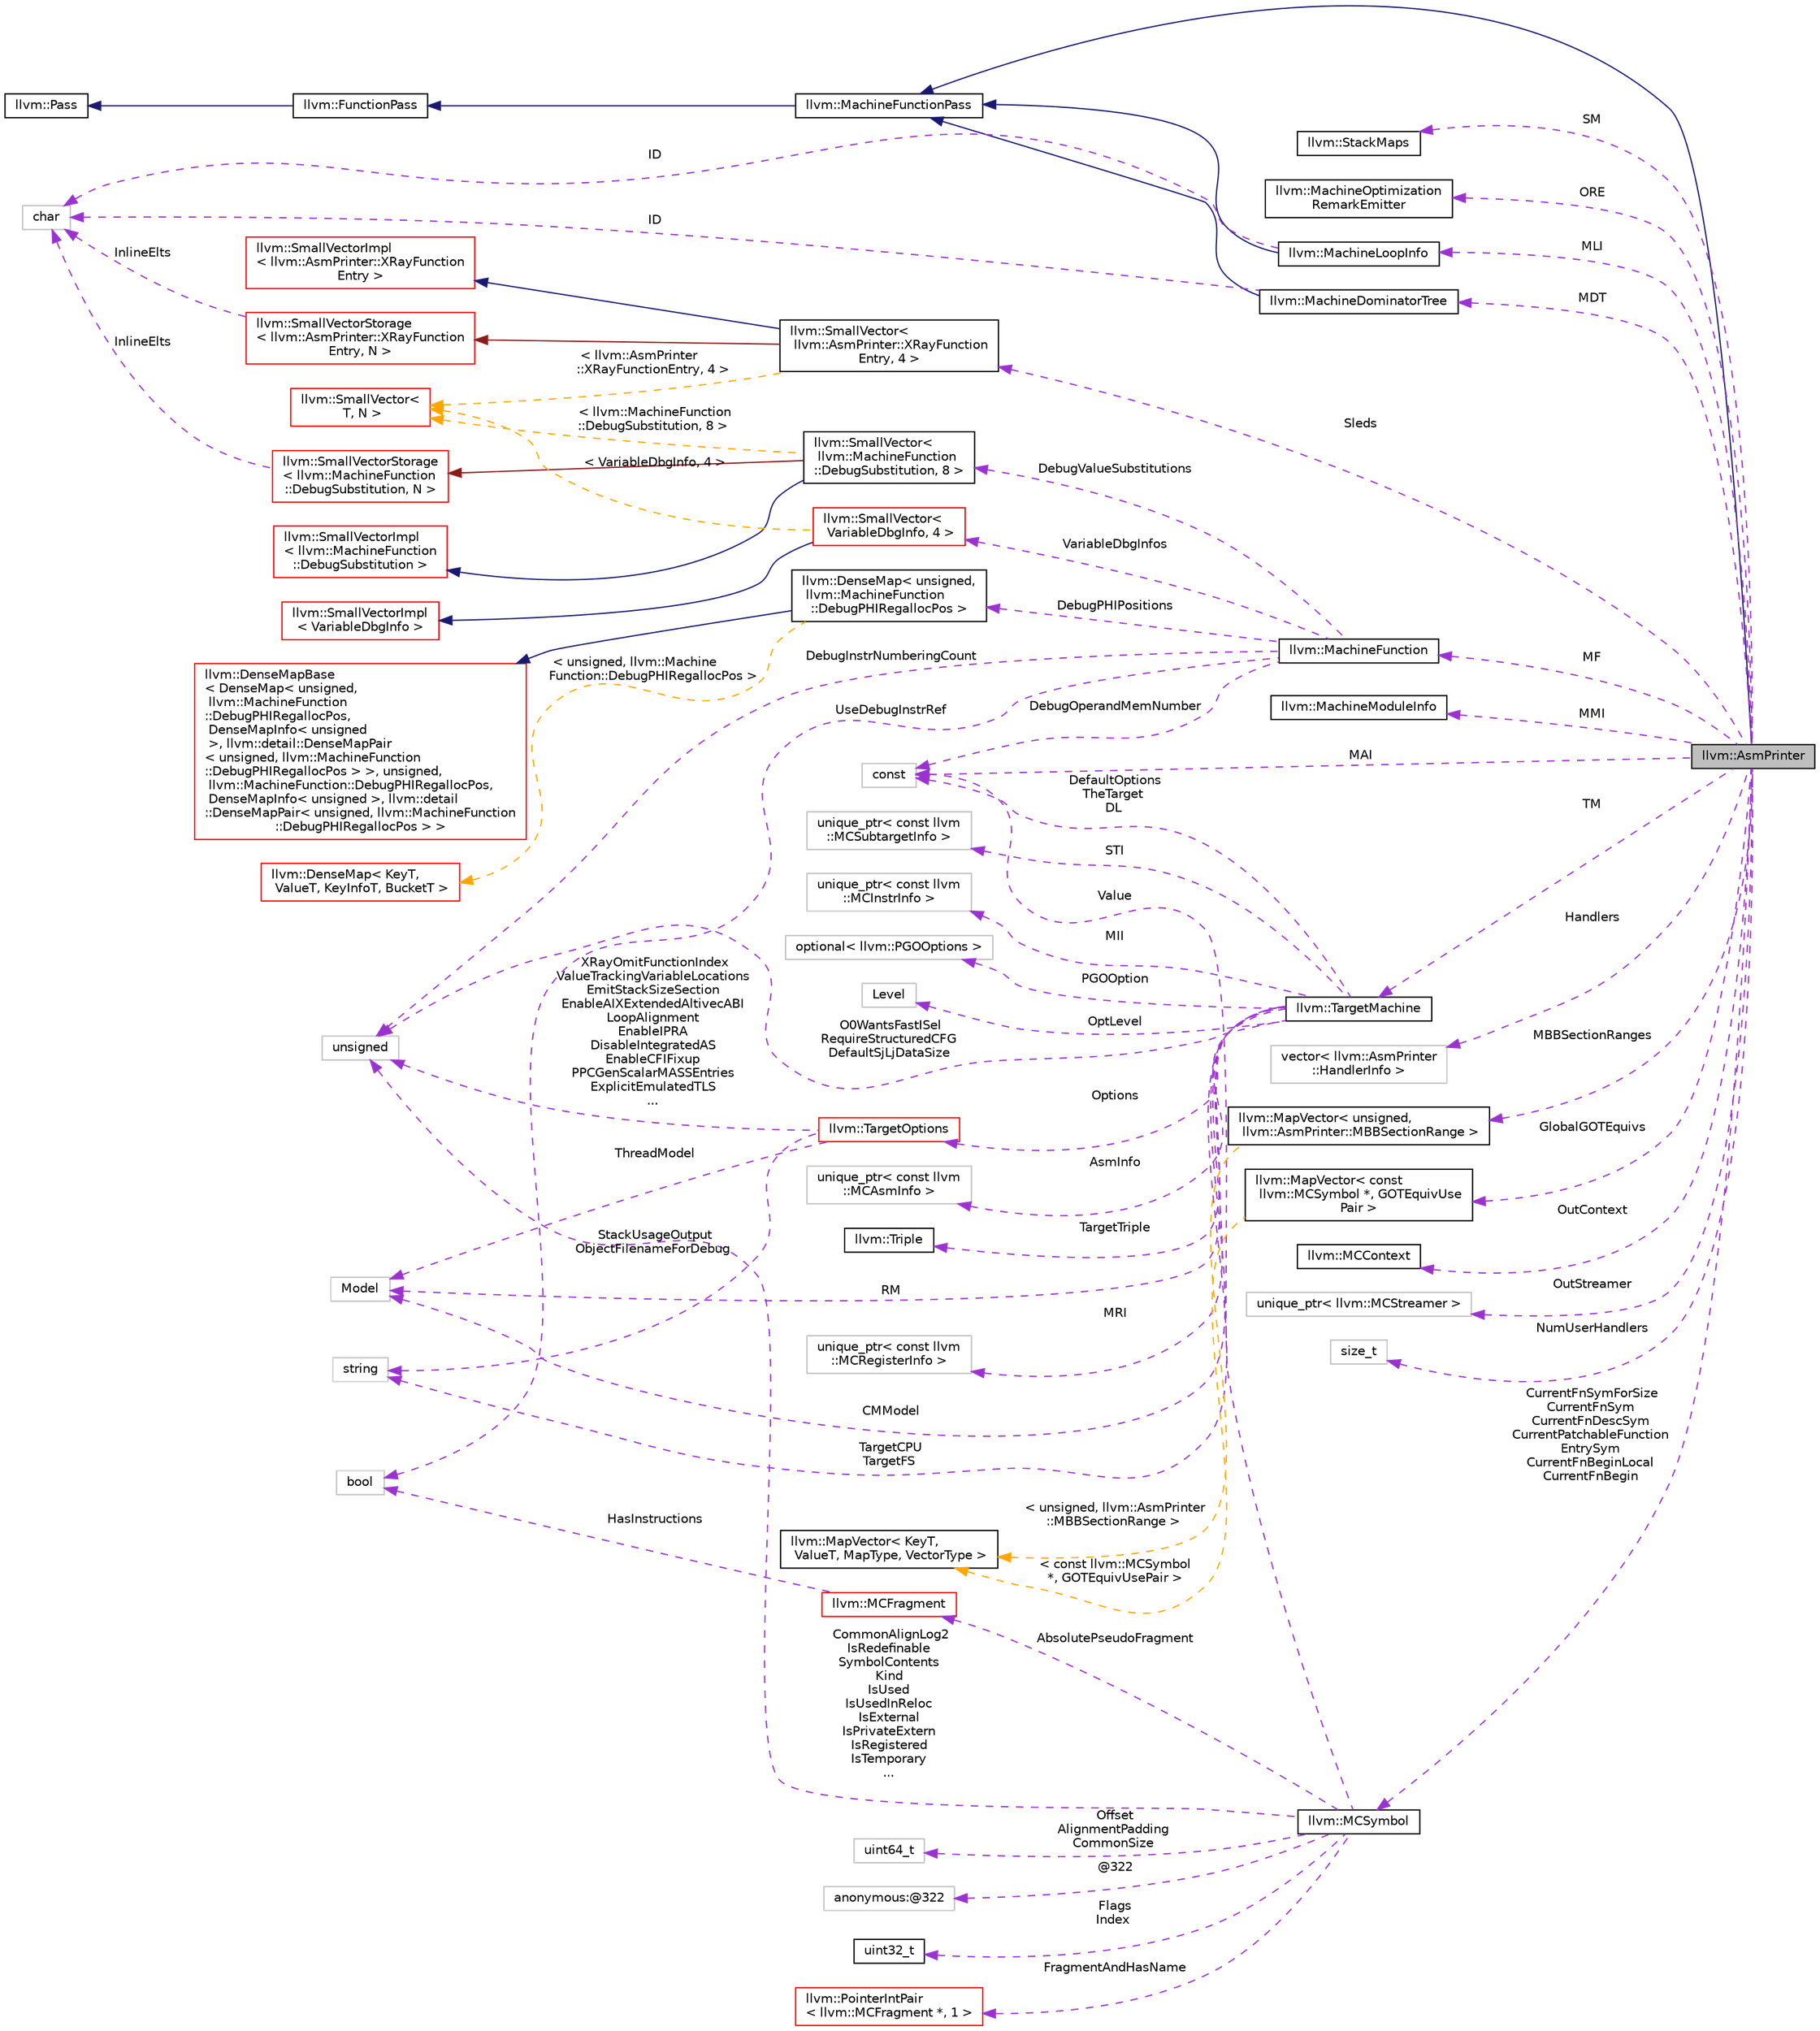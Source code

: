 digraph "llvm::AsmPrinter"
{
 // LATEX_PDF_SIZE
  bgcolor="transparent";
  edge [fontname="Helvetica",fontsize="10",labelfontname="Helvetica",labelfontsize="10"];
  node [fontname="Helvetica",fontsize="10",shape=record];
  rankdir="LR";
  Node1 [label="llvm::AsmPrinter",height=0.2,width=0.4,color="black", fillcolor="grey75", style="filled", fontcolor="black",tooltip="This class is intended to be used as a driving class for all asm writers."];
  Node2 -> Node1 [dir="back",color="midnightblue",fontsize="10",style="solid",fontname="Helvetica"];
  Node2 [label="llvm::MachineFunctionPass",height=0.2,width=0.4,color="black",URL="$classllvm_1_1MachineFunctionPass.html",tooltip="MachineFunctionPass - This class adapts the FunctionPass interface to allow convenient creation of pa..."];
  Node3 -> Node2 [dir="back",color="midnightblue",fontsize="10",style="solid",fontname="Helvetica"];
  Node3 [label="llvm::FunctionPass",height=0.2,width=0.4,color="black",URL="$classllvm_1_1FunctionPass.html",tooltip="FunctionPass class - This class is used to implement most global optimizations."];
  Node4 -> Node3 [dir="back",color="midnightblue",fontsize="10",style="solid",fontname="Helvetica"];
  Node4 [label="llvm::Pass",height=0.2,width=0.4,color="black",URL="$classllvm_1_1Pass.html",tooltip="Pass interface - Implemented by all 'passes'."];
  Node5 -> Node1 [dir="back",color="darkorchid3",fontsize="10",style="dashed",label=" SM" ,fontname="Helvetica"];
  Node5 [label="llvm::StackMaps",height=0.2,width=0.4,color="black",URL="$classllvm_1_1StackMaps.html",tooltip=" "];
  Node6 -> Node1 [dir="back",color="darkorchid3",fontsize="10",style="dashed",label=" ORE" ,fontname="Helvetica"];
  Node6 [label="llvm::MachineOptimization\lRemarkEmitter",height=0.2,width=0.4,color="black",URL="$classllvm_1_1MachineOptimizationRemarkEmitter.html",tooltip="The optimization diagnostic interface."];
  Node7 -> Node1 [dir="back",color="darkorchid3",fontsize="10",style="dashed",label=" MLI" ,fontname="Helvetica"];
  Node7 [label="llvm::MachineLoopInfo",height=0.2,width=0.4,color="black",URL="$classllvm_1_1MachineLoopInfo.html",tooltip=" "];
  Node2 -> Node7 [dir="back",color="midnightblue",fontsize="10",style="solid",fontname="Helvetica"];
  Node8 -> Node7 [dir="back",color="darkorchid3",fontsize="10",style="dashed",label=" ID" ,fontname="Helvetica"];
  Node8 [label="char",height=0.2,width=0.4,color="grey75",tooltip=" "];
  Node9 -> Node1 [dir="back",color="darkorchid3",fontsize="10",style="dashed",label=" MF" ,fontname="Helvetica"];
  Node9 [label="llvm::MachineFunction",height=0.2,width=0.4,color="black",URL="$classllvm_1_1MachineFunction.html",tooltip=" "];
  Node10 -> Node9 [dir="back",color="darkorchid3",fontsize="10",style="dashed",label=" DebugValueSubstitutions" ,fontname="Helvetica"];
  Node10 [label="llvm::SmallVector\<\l llvm::MachineFunction\l::DebugSubstitution, 8 \>",height=0.2,width=0.4,color="black",URL="$classllvm_1_1SmallVector.html",tooltip=" "];
  Node11 -> Node10 [dir="back",color="midnightblue",fontsize="10",style="solid",fontname="Helvetica"];
  Node11 [label="llvm::SmallVectorImpl\l\< llvm::MachineFunction\l::DebugSubstitution \>",height=0.2,width=0.4,color="red",URL="$classllvm_1_1SmallVectorImpl.html",tooltip=" "];
  Node13 -> Node10 [dir="back",color="firebrick4",fontsize="10",style="solid",fontname="Helvetica"];
  Node13 [label="llvm::SmallVectorStorage\l\< llvm::MachineFunction\l::DebugSubstitution, N \>",height=0.2,width=0.4,color="red",URL="$structllvm_1_1SmallVectorStorage.html",tooltip=" "];
  Node8 -> Node13 [dir="back",color="darkorchid3",fontsize="10",style="dashed",label=" InlineElts" ,fontname="Helvetica"];
  Node15 -> Node10 [dir="back",color="orange",fontsize="10",style="dashed",label=" \< llvm::MachineFunction\l::DebugSubstitution, 8 \>" ,fontname="Helvetica"];
  Node15 [label="llvm::SmallVector\<\l T, N \>",height=0.2,width=0.4,color="red",URL="$classllvm_1_1SmallVector.html",tooltip="This is a 'vector' (really, a variable-sized array), optimized for the case when the array is small."];
  Node17 -> Node9 [dir="back",color="darkorchid3",fontsize="10",style="dashed",label=" DebugPHIPositions" ,fontname="Helvetica"];
  Node17 [label="llvm::DenseMap\< unsigned,\l llvm::MachineFunction\l::DebugPHIRegallocPos \>",height=0.2,width=0.4,color="black",URL="$classllvm_1_1DenseMap.html",tooltip=" "];
  Node18 -> Node17 [dir="back",color="midnightblue",fontsize="10",style="solid",fontname="Helvetica"];
  Node18 [label="llvm::DenseMapBase\l\< DenseMap\< unsigned,\l llvm::MachineFunction\l::DebugPHIRegallocPos,\l DenseMapInfo\< unsigned\l \>, llvm::detail::DenseMapPair\l\< unsigned, llvm::MachineFunction\l::DebugPHIRegallocPos \> \>, unsigned,\l llvm::MachineFunction::DebugPHIRegallocPos,\l DenseMapInfo\< unsigned \>, llvm::detail\l::DenseMapPair\< unsigned, llvm::MachineFunction\l::DebugPHIRegallocPos \> \>",height=0.2,width=0.4,color="red",URL="$classllvm_1_1DenseMapBase.html",tooltip=" "];
  Node21 -> Node17 [dir="back",color="orange",fontsize="10",style="dashed",label=" \< unsigned, llvm::Machine\lFunction::DebugPHIRegallocPos \>" ,fontname="Helvetica"];
  Node21 [label="llvm::DenseMap\< KeyT,\l ValueT, KeyInfoT, BucketT \>",height=0.2,width=0.4,color="red",URL="$classllvm_1_1DenseMap.html",tooltip=" "];
  Node23 -> Node9 [dir="back",color="darkorchid3",fontsize="10",style="dashed",label=" UseDebugInstrRef" ,fontname="Helvetica"];
  Node23 [label="bool",height=0.2,width=0.4,color="grey75",tooltip=" "];
  Node24 -> Node9 [dir="back",color="darkorchid3",fontsize="10",style="dashed",label=" DebugOperandMemNumber" ,fontname="Helvetica"];
  Node24 [label="const",height=0.2,width=0.4,color="grey75",tooltip=" "];
  Node25 -> Node9 [dir="back",color="darkorchid3",fontsize="10",style="dashed",label=" DebugInstrNumberingCount" ,fontname="Helvetica"];
  Node25 [label="unsigned",height=0.2,width=0.4,color="grey75",tooltip=" "];
  Node26 -> Node9 [dir="back",color="darkorchid3",fontsize="10",style="dashed",label=" VariableDbgInfos" ,fontname="Helvetica"];
  Node26 [label="llvm::SmallVector\<\l VariableDbgInfo, 4 \>",height=0.2,width=0.4,color="red",URL="$classllvm_1_1SmallVector.html",tooltip=" "];
  Node27 -> Node26 [dir="back",color="midnightblue",fontsize="10",style="solid",fontname="Helvetica"];
  Node27 [label="llvm::SmallVectorImpl\l\< VariableDbgInfo \>",height=0.2,width=0.4,color="red",URL="$classllvm_1_1SmallVectorImpl.html",tooltip=" "];
  Node15 -> Node26 [dir="back",color="orange",fontsize="10",style="dashed",label=" \< VariableDbgInfo, 4 \>" ,fontname="Helvetica"];
  Node29 -> Node1 [dir="back",color="darkorchid3",fontsize="10",style="dashed",label=" MDT" ,fontname="Helvetica"];
  Node29 [label="llvm::MachineDominatorTree",height=0.2,width=0.4,color="black",URL="$classllvm_1_1MachineDominatorTree.html",tooltip="DominatorTree Class - Concrete subclass of DominatorTreeBase that is used to compute a normal dominat..."];
  Node2 -> Node29 [dir="back",color="midnightblue",fontsize="10",style="solid",fontname="Helvetica"];
  Node8 -> Node29 [dir="back",color="darkorchid3",fontsize="10",style="dashed",label=" ID" ,fontname="Helvetica"];
  Node30 -> Node1 [dir="back",color="darkorchid3",fontsize="10",style="dashed",label=" MMI" ,fontname="Helvetica"];
  Node30 [label="llvm::MachineModuleInfo",height=0.2,width=0.4,color="black",URL="$classllvm_1_1MachineModuleInfo.html",tooltip="This class contains meta information specific to a module."];
  Node31 -> Node1 [dir="back",color="darkorchid3",fontsize="10",style="dashed",label=" TM" ,fontname="Helvetica"];
  Node31 [label="llvm::TargetMachine",height=0.2,width=0.4,color="black",URL="$classllvm_1_1TargetMachine.html",tooltip="Primary interface to the complete machine description for the target machine."];
  Node32 -> Node31 [dir="back",color="darkorchid3",fontsize="10",style="dashed",label=" Options" ,fontname="Helvetica"];
  Node32 [label="llvm::TargetOptions",height=0.2,width=0.4,color="red",URL="$classllvm_1_1TargetOptions.html",tooltip=" "];
  Node37 -> Node32 [dir="back",color="darkorchid3",fontsize="10",style="dashed",label=" ThreadModel" ,fontname="Helvetica"];
  Node37 [label="Model",height=0.2,width=0.4,color="grey75",tooltip=" "];
  Node48 -> Node32 [dir="back",color="darkorchid3",fontsize="10",style="dashed",label=" StackUsageOutput\nObjectFilenameForDebug" ,fontname="Helvetica"];
  Node48 [label="string",height=0.2,width=0.4,color="grey75",tooltip=" "];
  Node25 -> Node32 [dir="back",color="darkorchid3",fontsize="10",style="dashed",label=" XRayOmitFunctionIndex\nValueTrackingVariableLocations\nEmitStackSizeSection\nEnableAIXExtendedAltivecABI\nLoopAlignment\nEnableIPRA\nDisableIntegratedAS\nEnableCFIFixup\nPPCGenScalarMASSEntries\nExplicitEmulatedTLS\n..." ,fontname="Helvetica"];
  Node53 -> Node31 [dir="back",color="darkorchid3",fontsize="10",style="dashed",label=" MRI" ,fontname="Helvetica"];
  Node53 [label="unique_ptr\< const llvm\l::MCRegisterInfo \>",height=0.2,width=0.4,color="grey75",tooltip=" "];
  Node54 -> Node31 [dir="back",color="darkorchid3",fontsize="10",style="dashed",label=" STI" ,fontname="Helvetica"];
  Node54 [label="unique_ptr\< const llvm\l::MCSubtargetInfo \>",height=0.2,width=0.4,color="grey75",tooltip=" "];
  Node55 -> Node31 [dir="back",color="darkorchid3",fontsize="10",style="dashed",label=" MII" ,fontname="Helvetica"];
  Node55 [label="unique_ptr\< const llvm\l::MCInstrInfo \>",height=0.2,width=0.4,color="grey75",tooltip=" "];
  Node37 -> Node31 [dir="back",color="darkorchid3",fontsize="10",style="dashed",label=" RM" ,fontname="Helvetica"];
  Node56 -> Node31 [dir="back",color="darkorchid3",fontsize="10",style="dashed",label=" PGOOption" ,fontname="Helvetica"];
  Node56 [label="optional\< llvm::PGOOptions \>",height=0.2,width=0.4,color="grey75",tooltip=" "];
  Node57 -> Node31 [dir="back",color="darkorchid3",fontsize="10",style="dashed",label=" OptLevel" ,fontname="Helvetica"];
  Node57 [label="Level",height=0.2,width=0.4,color="grey75",tooltip=" "];
  Node48 -> Node31 [dir="back",color="darkorchid3",fontsize="10",style="dashed",label=" TargetCPU\nTargetFS" ,fontname="Helvetica"];
  Node58 -> Node31 [dir="back",color="darkorchid3",fontsize="10",style="dashed",label=" AsmInfo" ,fontname="Helvetica"];
  Node58 [label="unique_ptr\< const llvm\l::MCAsmInfo \>",height=0.2,width=0.4,color="grey75",tooltip=" "];
  Node37 -> Node31 [dir="back",color="darkorchid3",fontsize="10",style="dashed",label=" CMModel" ,fontname="Helvetica"];
  Node59 -> Node31 [dir="back",color="darkorchid3",fontsize="10",style="dashed",label=" TargetTriple" ,fontname="Helvetica"];
  Node59 [label="llvm::Triple",height=0.2,width=0.4,color="black",URL="$classllvm_1_1Triple.html",tooltip="Triple - Helper class for working with autoconf configuration names."];
  Node25 -> Node31 [dir="back",color="darkorchid3",fontsize="10",style="dashed",label=" O0WantsFastISel\nRequireStructuredCFG\nDefaultSjLjDataSize" ,fontname="Helvetica"];
  Node24 -> Node31 [dir="back",color="darkorchid3",fontsize="10",style="dashed",label=" DefaultOptions\nTheTarget\nDL" ,fontname="Helvetica"];
  Node60 -> Node1 [dir="back",color="darkorchid3",fontsize="10",style="dashed",label=" Sleds" ,fontname="Helvetica"];
  Node60 [label="llvm::SmallVector\<\l llvm::AsmPrinter::XRayFunction\lEntry, 4 \>",height=0.2,width=0.4,color="black",URL="$classllvm_1_1SmallVector.html",tooltip=" "];
  Node61 -> Node60 [dir="back",color="midnightblue",fontsize="10",style="solid",fontname="Helvetica"];
  Node61 [label="llvm::SmallVectorImpl\l\< llvm::AsmPrinter::XRayFunction\lEntry \>",height=0.2,width=0.4,color="red",URL="$classllvm_1_1SmallVectorImpl.html",tooltip=" "];
  Node62 -> Node60 [dir="back",color="firebrick4",fontsize="10",style="solid",fontname="Helvetica"];
  Node62 [label="llvm::SmallVectorStorage\l\< llvm::AsmPrinter::XRayFunction\lEntry, N \>",height=0.2,width=0.4,color="red",URL="$structllvm_1_1SmallVectorStorage.html",tooltip=" "];
  Node8 -> Node62 [dir="back",color="darkorchid3",fontsize="10",style="dashed",label=" InlineElts" ,fontname="Helvetica"];
  Node15 -> Node60 [dir="back",color="orange",fontsize="10",style="dashed",label=" \< llvm::AsmPrinter\l::XRayFunctionEntry, 4 \>" ,fontname="Helvetica"];
  Node63 -> Node1 [dir="back",color="darkorchid3",fontsize="10",style="dashed",label=" Handlers" ,fontname="Helvetica"];
  Node63 [label="vector\< llvm::AsmPrinter\l::HandlerInfo \>",height=0.2,width=0.4,color="grey75",tooltip=" "];
  Node64 -> Node1 [dir="back",color="darkorchid3",fontsize="10",style="dashed",label=" MBBSectionRanges" ,fontname="Helvetica"];
  Node64 [label="llvm::MapVector\< unsigned,\l llvm::AsmPrinter::MBBSectionRange \>",height=0.2,width=0.4,color="black",URL="$classllvm_1_1MapVector.html",tooltip=" "];
  Node65 -> Node64 [dir="back",color="orange",fontsize="10",style="dashed",label=" \< unsigned, llvm::AsmPrinter\l::MBBSectionRange \>" ,fontname="Helvetica"];
  Node65 [label="llvm::MapVector\< KeyT,\l ValueT, MapType, VectorType \>",height=0.2,width=0.4,color="black",URL="$classllvm_1_1MapVector.html",tooltip="This class implements a map that also provides access to all stored values in a deterministic order."];
  Node66 -> Node1 [dir="back",color="darkorchid3",fontsize="10",style="dashed",label=" CurrentFnSymForSize\nCurrentFnSym\nCurrentFnDescSym\nCurrentPatchableFunction\lEntrySym\nCurrentFnBeginLocal\nCurrentFnBegin" ,fontname="Helvetica"];
  Node66 [label="llvm::MCSymbol",height=0.2,width=0.4,color="black",URL="$classllvm_1_1MCSymbol.html",tooltip="MCSymbol - Instances of this class represent a symbol name in the MC file, and MCSymbols are created ..."];
  Node67 -> Node66 [dir="back",color="darkorchid3",fontsize="10",style="dashed",label=" Offset\nAlignmentPadding\nCommonSize" ,fontname="Helvetica"];
  Node67 [label="uint64_t",height=0.2,width=0.4,color="grey75",tooltip=" "];
  Node68 -> Node66 [dir="back",color="darkorchid3",fontsize="10",style="dashed",label=" @322" ,fontname="Helvetica"];
  Node68 [label="anonymous:@322",height=0.2,width=0.4,color="grey75",tooltip=" "];
  Node69 -> Node66 [dir="back",color="darkorchid3",fontsize="10",style="dashed",label=" AbsolutePseudoFragment" ,fontname="Helvetica"];
  Node69 [label="llvm::MCFragment",height=0.2,width=0.4,color="red",URL="$classllvm_1_1MCFragment.html",tooltip=" "];
  Node23 -> Node69 [dir="back",color="darkorchid3",fontsize="10",style="dashed",label=" HasInstructions" ,fontname="Helvetica"];
  Node83 -> Node66 [dir="back",color="darkorchid3",fontsize="10",style="dashed",label=" FragmentAndHasName" ,fontname="Helvetica"];
  Node83 [label="llvm::PointerIntPair\l\< llvm::MCFragment *, 1 \>",height=0.2,width=0.4,color="red",URL="$classllvm_1_1PointerIntPair.html",tooltip=" "];
  Node85 -> Node66 [dir="back",color="darkorchid3",fontsize="10",style="dashed",label=" Flags\nIndex" ,fontname="Helvetica"];
  Node85 [label="uint32_t",height=0.2,width=0.4,color="black",URL="$classuint32__t.html",tooltip=" "];
  Node24 -> Node66 [dir="back",color="darkorchid3",fontsize="10",style="dashed",label=" Value" ,fontname="Helvetica"];
  Node25 -> Node66 [dir="back",color="darkorchid3",fontsize="10",style="dashed",label=" CommonAlignLog2\nIsRedefinable\nSymbolContents\nKind\nIsUsed\nIsUsedInReloc\nIsExternal\nIsPrivateExtern\nIsRegistered\nIsTemporary\n..." ,fontname="Helvetica"];
  Node86 -> Node1 [dir="back",color="darkorchid3",fontsize="10",style="dashed",label=" OutContext" ,fontname="Helvetica"];
  Node86 [label="llvm::MCContext",height=0.2,width=0.4,color="black",URL="$classllvm_1_1MCContext.html",tooltip="Context object for machine code objects."];
  Node24 -> Node1 [dir="back",color="darkorchid3",fontsize="10",style="dashed",label=" MAI" ,fontname="Helvetica"];
  Node87 -> Node1 [dir="back",color="darkorchid3",fontsize="10",style="dashed",label=" OutStreamer" ,fontname="Helvetica"];
  Node87 [label="unique_ptr\< llvm::MCStreamer \>",height=0.2,width=0.4,color="grey75",tooltip=" "];
  Node88 -> Node1 [dir="back",color="darkorchid3",fontsize="10",style="dashed",label=" NumUserHandlers" ,fontname="Helvetica"];
  Node88 [label="size_t",height=0.2,width=0.4,color="grey75",tooltip=" "];
  Node89 -> Node1 [dir="back",color="darkorchid3",fontsize="10",style="dashed",label=" GlobalGOTEquivs" ,fontname="Helvetica"];
  Node89 [label="llvm::MapVector\< const\l llvm::MCSymbol *, GOTEquivUse\lPair \>",height=0.2,width=0.4,color="black",URL="$classllvm_1_1MapVector.html",tooltip=" "];
  Node65 -> Node89 [dir="back",color="orange",fontsize="10",style="dashed",label=" \< const llvm::MCSymbol\l *, GOTEquivUsePair \>" ,fontname="Helvetica"];
}
